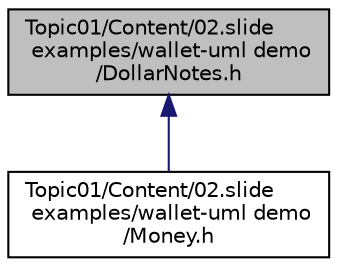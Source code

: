 digraph "Topic01/Content/02.slide examples/wallet-uml demo/DollarNotes.h"
{
  edge [fontname="Helvetica",fontsize="10",labelfontname="Helvetica",labelfontsize="10"];
  node [fontname="Helvetica",fontsize="10",shape=record];
  Node1 [label="Topic01/Content/02.slide\l examples/wallet-uml demo\l/DollarNotes.h",height=0.2,width=0.4,color="black", fillcolor="grey75", style="filled", fontcolor="black"];
  Node1 -> Node2 [dir="back",color="midnightblue",fontsize="10",style="solid",fontname="Helvetica"];
  Node2 [label="Topic01/Content/02.slide\l examples/wallet-uml demo\l/Money.h",height=0.2,width=0.4,color="black", fillcolor="white", style="filled",URL="$_topic01_2_content_202_8slide_01examples_2wallet-uml_01demo_2_money_8h.html"];
}
